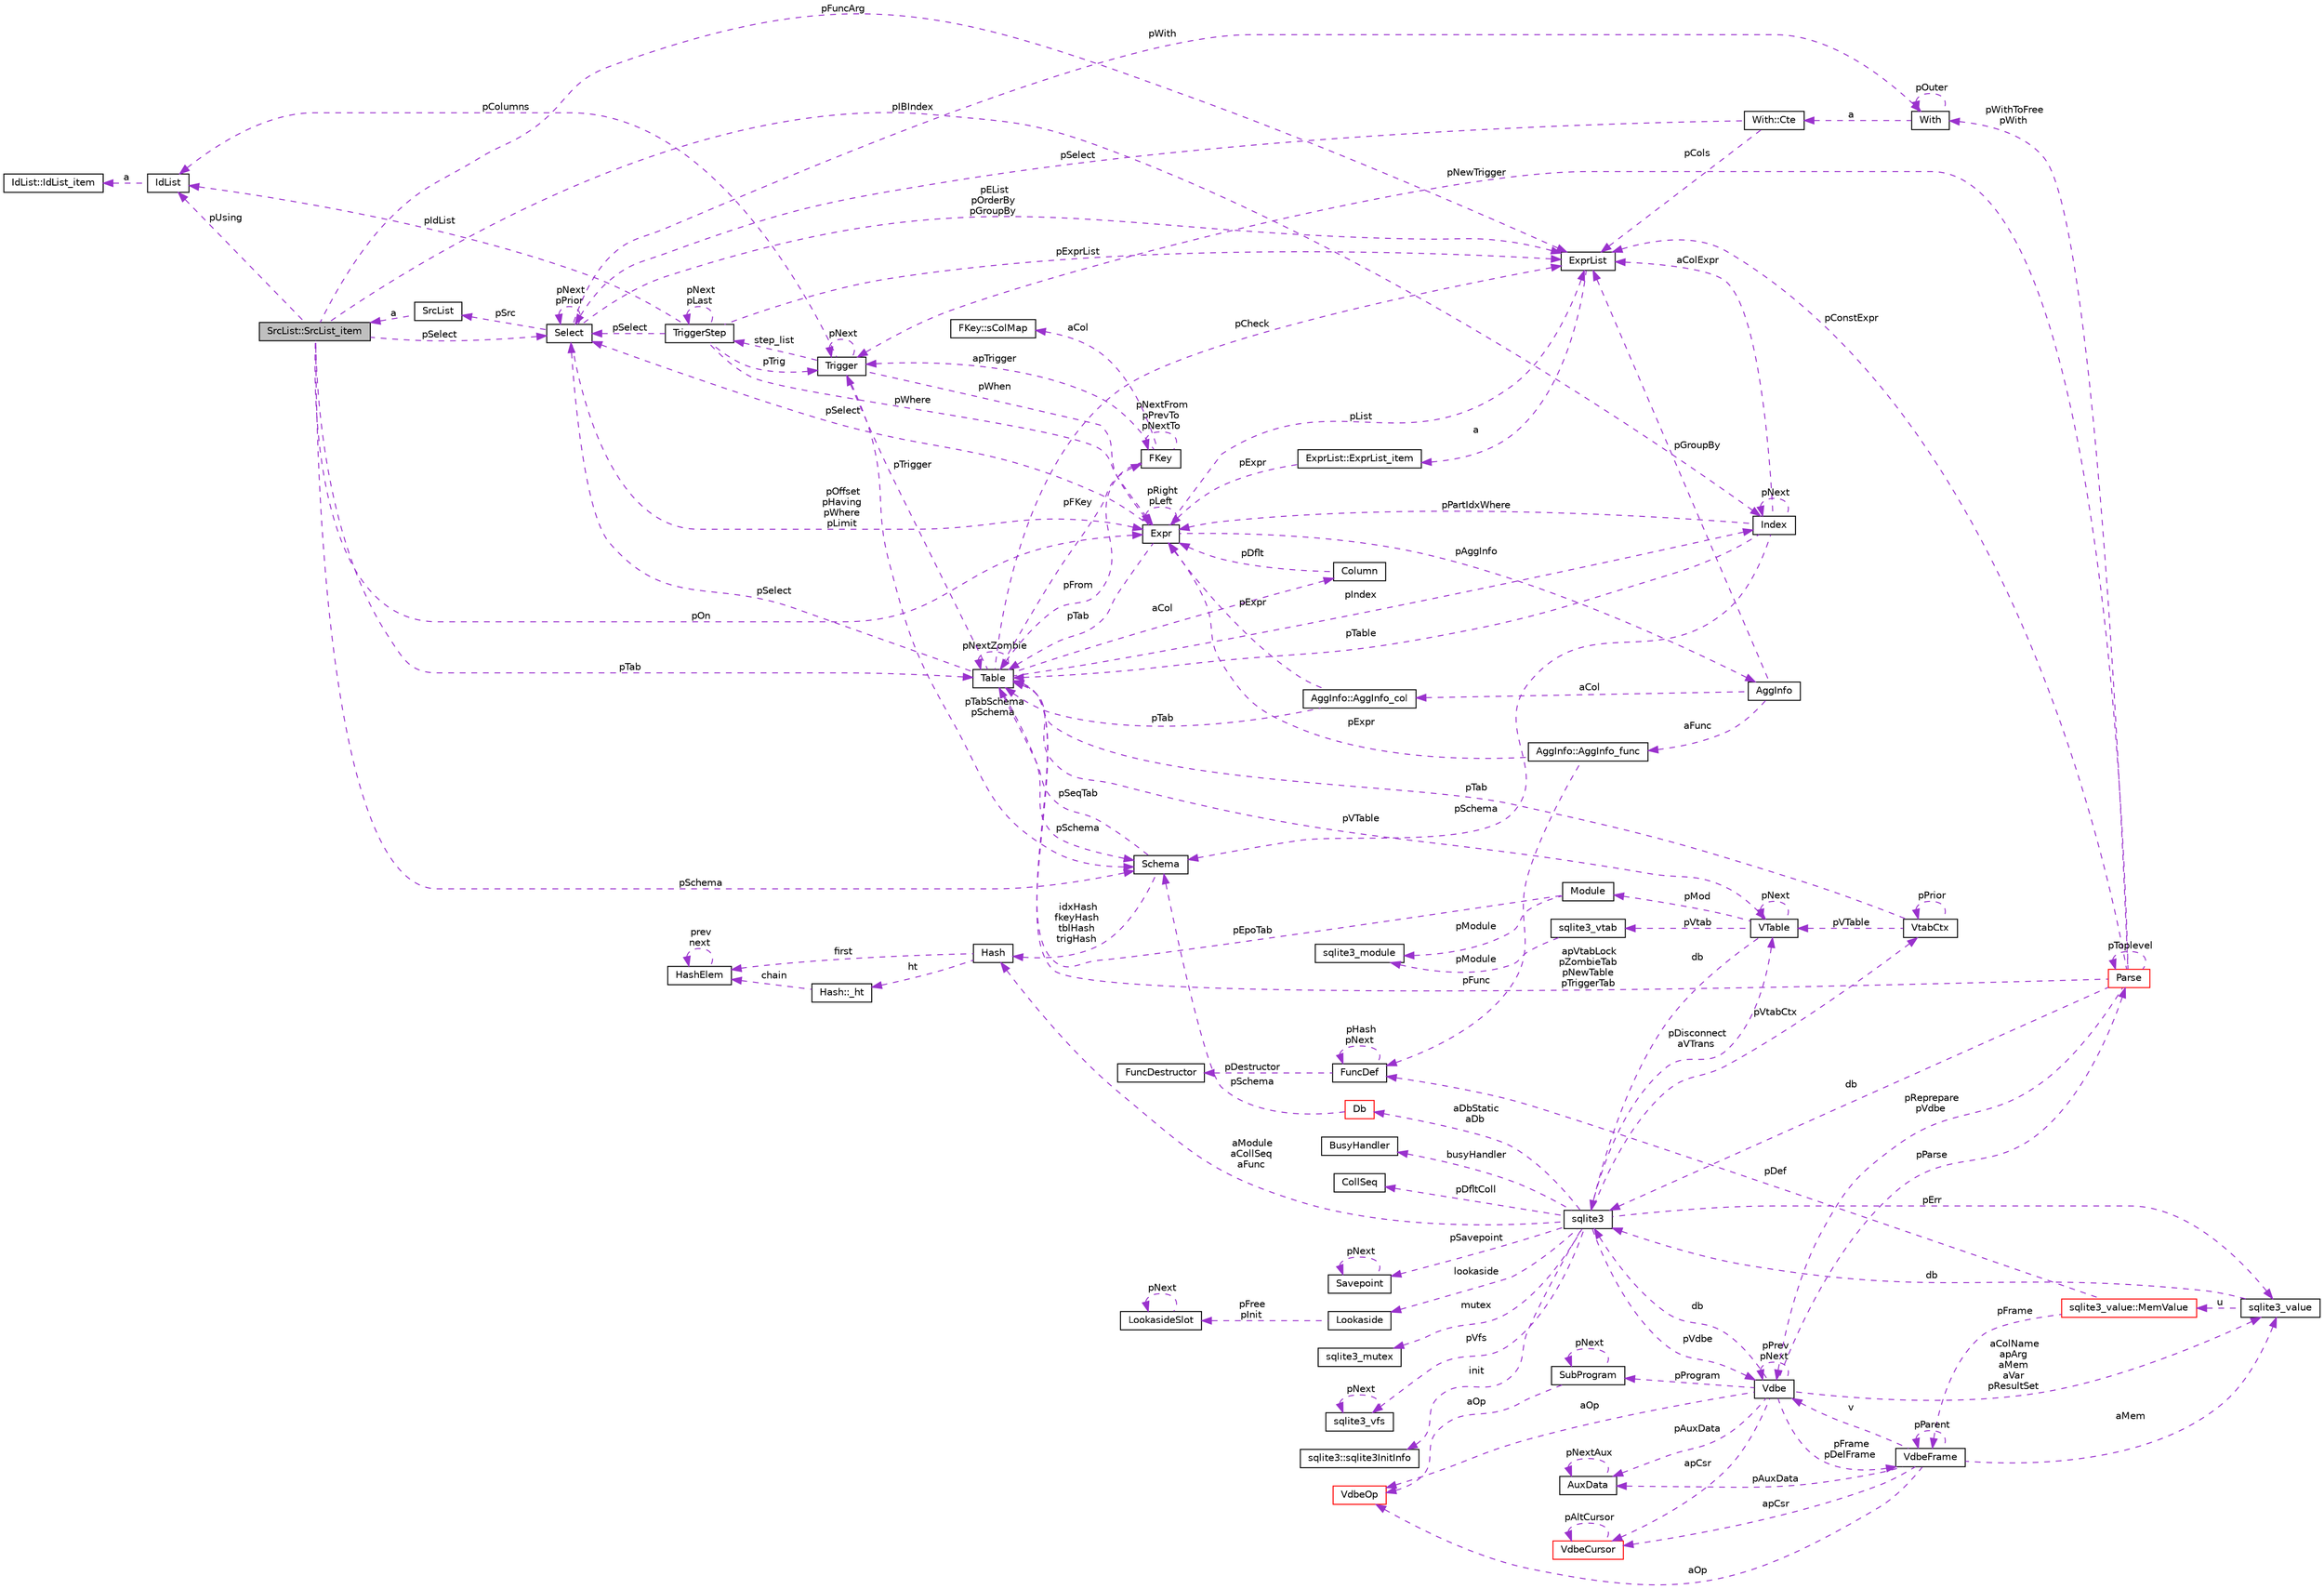 digraph "SrcList::SrcList_item"
{
  edge [fontname="Helvetica",fontsize="10",labelfontname="Helvetica",labelfontsize="10"];
  node [fontname="Helvetica",fontsize="10",shape=record];
  rankdir="LR";
  Node1 [label="SrcList::SrcList_item",height=0.2,width=0.4,color="black", fillcolor="grey75", style="filled", fontcolor="black"];
  Node2 -> Node1 [dir="back",color="darkorchid3",fontsize="10",style="dashed",label=" pSchema" ,fontname="Helvetica"];
  Node2 [label="Schema",height=0.2,width=0.4,color="black", fillcolor="white", style="filled",URL="$structSchema.html"];
  Node3 -> Node2 [dir="back",color="darkorchid3",fontsize="10",style="dashed",label=" pSeqTab" ,fontname="Helvetica"];
  Node3 [label="Table",height=0.2,width=0.4,color="black", fillcolor="white", style="filled",URL="$structTable.html"];
  Node2 -> Node3 [dir="back",color="darkorchid3",fontsize="10",style="dashed",label=" pSchema" ,fontname="Helvetica"];
  Node4 -> Node3 [dir="back",color="darkorchid3",fontsize="10",style="dashed",label=" aCol" ,fontname="Helvetica"];
  Node4 [label="Column",height=0.2,width=0.4,color="black", fillcolor="white", style="filled",URL="$structColumn.html"];
  Node5 -> Node4 [dir="back",color="darkorchid3",fontsize="10",style="dashed",label=" pDflt" ,fontname="Helvetica"];
  Node5 [label="Expr",height=0.2,width=0.4,color="black", fillcolor="white", style="filled",URL="$structExpr.html"];
  Node6 -> Node5 [dir="back",color="darkorchid3",fontsize="10",style="dashed",label=" pAggInfo" ,fontname="Helvetica"];
  Node6 [label="AggInfo",height=0.2,width=0.4,color="black", fillcolor="white", style="filled",URL="$structAggInfo.html"];
  Node7 -> Node6 [dir="back",color="darkorchid3",fontsize="10",style="dashed",label=" aCol" ,fontname="Helvetica"];
  Node7 [label="AggInfo::AggInfo_col",height=0.2,width=0.4,color="black", fillcolor="white", style="filled",URL="$structAggInfo_1_1AggInfo__col.html"];
  Node5 -> Node7 [dir="back",color="darkorchid3",fontsize="10",style="dashed",label=" pExpr" ,fontname="Helvetica"];
  Node3 -> Node7 [dir="back",color="darkorchid3",fontsize="10",style="dashed",label=" pTab" ,fontname="Helvetica"];
  Node8 -> Node6 [dir="back",color="darkorchid3",fontsize="10",style="dashed",label=" aFunc" ,fontname="Helvetica"];
  Node8 [label="AggInfo::AggInfo_func",height=0.2,width=0.4,color="black", fillcolor="white", style="filled",URL="$structAggInfo_1_1AggInfo__func.html"];
  Node5 -> Node8 [dir="back",color="darkorchid3",fontsize="10",style="dashed",label=" pExpr" ,fontname="Helvetica"];
  Node9 -> Node8 [dir="back",color="darkorchid3",fontsize="10",style="dashed",label=" pFunc" ,fontname="Helvetica"];
  Node9 [label="FuncDef",height=0.2,width=0.4,color="black", fillcolor="white", style="filled",URL="$structFuncDef.html"];
  Node10 -> Node9 [dir="back",color="darkorchid3",fontsize="10",style="dashed",label=" pDestructor" ,fontname="Helvetica"];
  Node10 [label="FuncDestructor",height=0.2,width=0.4,color="black", fillcolor="white", style="filled",URL="$structFuncDestructor.html"];
  Node9 -> Node9 [dir="back",color="darkorchid3",fontsize="10",style="dashed",label=" pHash\npNext" ,fontname="Helvetica"];
  Node11 -> Node6 [dir="back",color="darkorchid3",fontsize="10",style="dashed",label=" pGroupBy" ,fontname="Helvetica"];
  Node11 [label="ExprList",height=0.2,width=0.4,color="black", fillcolor="white", style="filled",URL="$structExprList.html"];
  Node12 -> Node11 [dir="back",color="darkorchid3",fontsize="10",style="dashed",label=" a" ,fontname="Helvetica"];
  Node12 [label="ExprList::ExprList_item",height=0.2,width=0.4,color="black", fillcolor="white", style="filled",URL="$structExprList_1_1ExprList__item.html"];
  Node5 -> Node12 [dir="back",color="darkorchid3",fontsize="10",style="dashed",label=" pExpr" ,fontname="Helvetica"];
  Node5 -> Node5 [dir="back",color="darkorchid3",fontsize="10",style="dashed",label=" pRight\npLeft" ,fontname="Helvetica"];
  Node3 -> Node5 [dir="back",color="darkorchid3",fontsize="10",style="dashed",label=" pTab" ,fontname="Helvetica"];
  Node13 -> Node5 [dir="back",color="darkorchid3",fontsize="10",style="dashed",label=" pSelect" ,fontname="Helvetica"];
  Node13 [label="Select",height=0.2,width=0.4,color="black", fillcolor="white", style="filled",URL="$structSelect.html"];
  Node5 -> Node13 [dir="back",color="darkorchid3",fontsize="10",style="dashed",label=" pOffset\npHaving\npWhere\npLimit" ,fontname="Helvetica"];
  Node14 -> Node13 [dir="back",color="darkorchid3",fontsize="10",style="dashed",label=" pWith" ,fontname="Helvetica"];
  Node14 [label="With",height=0.2,width=0.4,color="black", fillcolor="white", style="filled",URL="$structWith.html"];
  Node15 -> Node14 [dir="back",color="darkorchid3",fontsize="10",style="dashed",label=" a" ,fontname="Helvetica"];
  Node15 [label="With::Cte",height=0.2,width=0.4,color="black", fillcolor="white", style="filled",URL="$structWith_1_1Cte.html"];
  Node13 -> Node15 [dir="back",color="darkorchid3",fontsize="10",style="dashed",label=" pSelect" ,fontname="Helvetica"];
  Node11 -> Node15 [dir="back",color="darkorchid3",fontsize="10",style="dashed",label=" pCols" ,fontname="Helvetica"];
  Node14 -> Node14 [dir="back",color="darkorchid3",fontsize="10",style="dashed",label=" pOuter" ,fontname="Helvetica"];
  Node13 -> Node13 [dir="back",color="darkorchid3",fontsize="10",style="dashed",label=" pNext\npPrior" ,fontname="Helvetica"];
  Node16 -> Node13 [dir="back",color="darkorchid3",fontsize="10",style="dashed",label=" pSrc" ,fontname="Helvetica"];
  Node16 [label="SrcList",height=0.2,width=0.4,color="black", fillcolor="white", style="filled",URL="$structSrcList.html"];
  Node1 -> Node16 [dir="back",color="darkorchid3",fontsize="10",style="dashed",label=" a" ,fontname="Helvetica"];
  Node11 -> Node13 [dir="back",color="darkorchid3",fontsize="10",style="dashed",label=" pEList\npOrderBy\npGroupBy" ,fontname="Helvetica"];
  Node11 -> Node5 [dir="back",color="darkorchid3",fontsize="10",style="dashed",label=" pList" ,fontname="Helvetica"];
  Node17 -> Node3 [dir="back",color="darkorchid3",fontsize="10",style="dashed",label=" pFKey" ,fontname="Helvetica"];
  Node17 [label="FKey",height=0.2,width=0.4,color="black", fillcolor="white", style="filled",URL="$structFKey.html"];
  Node18 -> Node17 [dir="back",color="darkorchid3",fontsize="10",style="dashed",label=" aCol" ,fontname="Helvetica"];
  Node18 [label="FKey::sColMap",height=0.2,width=0.4,color="black", fillcolor="white", style="filled",URL="$structFKey_1_1sColMap.html"];
  Node17 -> Node17 [dir="back",color="darkorchid3",fontsize="10",style="dashed",label=" pNextFrom\npPrevTo\npNextTo" ,fontname="Helvetica"];
  Node3 -> Node17 [dir="back",color="darkorchid3",fontsize="10",style="dashed",label=" pFrom" ,fontname="Helvetica"];
  Node19 -> Node17 [dir="back",color="darkorchid3",fontsize="10",style="dashed",label=" apTrigger" ,fontname="Helvetica"];
  Node19 [label="Trigger",height=0.2,width=0.4,color="black", fillcolor="white", style="filled",URL="$structTrigger.html"];
  Node20 -> Node19 [dir="back",color="darkorchid3",fontsize="10",style="dashed",label=" step_list" ,fontname="Helvetica"];
  Node20 [label="TriggerStep",height=0.2,width=0.4,color="black", fillcolor="white", style="filled",URL="$structTriggerStep.html"];
  Node20 -> Node20 [dir="back",color="darkorchid3",fontsize="10",style="dashed",label=" pNext\npLast" ,fontname="Helvetica"];
  Node5 -> Node20 [dir="back",color="darkorchid3",fontsize="10",style="dashed",label=" pWhere" ,fontname="Helvetica"];
  Node21 -> Node20 [dir="back",color="darkorchid3",fontsize="10",style="dashed",label=" pIdList" ,fontname="Helvetica"];
  Node21 [label="IdList",height=0.2,width=0.4,color="black", fillcolor="white", style="filled",URL="$structIdList.html"];
  Node22 -> Node21 [dir="back",color="darkorchid3",fontsize="10",style="dashed",label=" a" ,fontname="Helvetica"];
  Node22 [label="IdList::IdList_item",height=0.2,width=0.4,color="black", fillcolor="white", style="filled",URL="$structIdList_1_1IdList__item.html"];
  Node13 -> Node20 [dir="back",color="darkorchid3",fontsize="10",style="dashed",label=" pSelect" ,fontname="Helvetica"];
  Node19 -> Node20 [dir="back",color="darkorchid3",fontsize="10",style="dashed",label=" pTrig" ,fontname="Helvetica"];
  Node11 -> Node20 [dir="back",color="darkorchid3",fontsize="10",style="dashed",label=" pExprList" ,fontname="Helvetica"];
  Node2 -> Node19 [dir="back",color="darkorchid3",fontsize="10",style="dashed",label=" pTabSchema\npSchema" ,fontname="Helvetica"];
  Node5 -> Node19 [dir="back",color="darkorchid3",fontsize="10",style="dashed",label=" pWhen" ,fontname="Helvetica"];
  Node21 -> Node19 [dir="back",color="darkorchid3",fontsize="10",style="dashed",label=" pColumns" ,fontname="Helvetica"];
  Node19 -> Node19 [dir="back",color="darkorchid3",fontsize="10",style="dashed",label=" pNext" ,fontname="Helvetica"];
  Node23 -> Node3 [dir="back",color="darkorchid3",fontsize="10",style="dashed",label=" pVTable" ,fontname="Helvetica"];
  Node23 [label="VTable",height=0.2,width=0.4,color="black", fillcolor="white", style="filled",URL="$structVTable.html"];
  Node24 -> Node23 [dir="back",color="darkorchid3",fontsize="10",style="dashed",label=" db" ,fontname="Helvetica"];
  Node24 [label="sqlite3",height=0.2,width=0.4,color="black", fillcolor="white", style="filled",URL="$structsqlite3.html"];
  Node25 -> Node24 [dir="back",color="darkorchid3",fontsize="10",style="dashed",label=" pVdbe" ,fontname="Helvetica"];
  Node25 [label="Vdbe",height=0.2,width=0.4,color="black", fillcolor="white", style="filled",URL="$structVdbe.html"];
  Node25 -> Node25 [dir="back",color="darkorchid3",fontsize="10",style="dashed",label=" pPrev\npNext" ,fontname="Helvetica"];
  Node24 -> Node25 [dir="back",color="darkorchid3",fontsize="10",style="dashed",label=" db" ,fontname="Helvetica"];
  Node26 -> Node25 [dir="back",color="darkorchid3",fontsize="10",style="dashed",label=" aColName\napArg\naMem\naVar\npResultSet" ,fontname="Helvetica"];
  Node26 [label="sqlite3_value",height=0.2,width=0.4,color="black", fillcolor="white", style="filled",URL="$structsqlite3__value.html"];
  Node24 -> Node26 [dir="back",color="darkorchid3",fontsize="10",style="dashed",label=" db" ,fontname="Helvetica"];
  Node27 -> Node26 [dir="back",color="darkorchid3",fontsize="10",style="dashed",label=" u" ,fontname="Helvetica"];
  Node27 [label="sqlite3_value::MemValue",height=0.2,width=0.4,color="red", fillcolor="white", style="filled",URL="$unionsqlite3__value_1_1MemValue.html"];
  Node28 -> Node27 [dir="back",color="darkorchid3",fontsize="10",style="dashed",label=" pFrame" ,fontname="Helvetica"];
  Node28 [label="VdbeFrame",height=0.2,width=0.4,color="black", fillcolor="white", style="filled",URL="$structVdbeFrame.html"];
  Node25 -> Node28 [dir="back",color="darkorchid3",fontsize="10",style="dashed",label=" v" ,fontname="Helvetica"];
  Node26 -> Node28 [dir="back",color="darkorchid3",fontsize="10",style="dashed",label=" aMem" ,fontname="Helvetica"];
  Node28 -> Node28 [dir="back",color="darkorchid3",fontsize="10",style="dashed",label=" pParent" ,fontname="Helvetica"];
  Node29 -> Node28 [dir="back",color="darkorchid3",fontsize="10",style="dashed",label=" pAuxData" ,fontname="Helvetica"];
  Node29 [label="AuxData",height=0.2,width=0.4,color="black", fillcolor="white", style="filled",URL="$structAuxData.html"];
  Node29 -> Node29 [dir="back",color="darkorchid3",fontsize="10",style="dashed",label=" pNextAux" ,fontname="Helvetica"];
  Node30 -> Node28 [dir="back",color="darkorchid3",fontsize="10",style="dashed",label=" apCsr" ,fontname="Helvetica"];
  Node30 [label="VdbeCursor",height=0.2,width=0.4,color="red", fillcolor="white", style="filled",URL="$structVdbeCursor.html"];
  Node30 -> Node30 [dir="back",color="darkorchid3",fontsize="10",style="dashed",label=" pAltCursor" ,fontname="Helvetica"];
  Node31 -> Node28 [dir="back",color="darkorchid3",fontsize="10",style="dashed",label=" aOp" ,fontname="Helvetica"];
  Node31 [label="VdbeOp",height=0.2,width=0.4,color="red", fillcolor="white", style="filled",URL="$structVdbeOp.html"];
  Node9 -> Node27 [dir="back",color="darkorchid3",fontsize="10",style="dashed",label=" pDef" ,fontname="Helvetica"];
  Node28 -> Node25 [dir="back",color="darkorchid3",fontsize="10",style="dashed",label=" pFrame\npDelFrame" ,fontname="Helvetica"];
  Node29 -> Node25 [dir="back",color="darkorchid3",fontsize="10",style="dashed",label=" pAuxData" ,fontname="Helvetica"];
  Node32 -> Node25 [dir="back",color="darkorchid3",fontsize="10",style="dashed",label=" pProgram" ,fontname="Helvetica"];
  Node32 [label="SubProgram",height=0.2,width=0.4,color="black", fillcolor="white", style="filled",URL="$structSubProgram.html"];
  Node32 -> Node32 [dir="back",color="darkorchid3",fontsize="10",style="dashed",label=" pNext" ,fontname="Helvetica"];
  Node31 -> Node32 [dir="back",color="darkorchid3",fontsize="10",style="dashed",label=" aOp" ,fontname="Helvetica"];
  Node30 -> Node25 [dir="back",color="darkorchid3",fontsize="10",style="dashed",label=" apCsr" ,fontname="Helvetica"];
  Node33 -> Node25 [dir="back",color="darkorchid3",fontsize="10",style="dashed",label=" pParse" ,fontname="Helvetica"];
  Node33 [label="Parse",height=0.2,width=0.4,color="red", fillcolor="white", style="filled",URL="$structParse.html"];
  Node25 -> Node33 [dir="back",color="darkorchid3",fontsize="10",style="dashed",label=" pReprepare\npVdbe" ,fontname="Helvetica"];
  Node24 -> Node33 [dir="back",color="darkorchid3",fontsize="10",style="dashed",label=" db" ,fontname="Helvetica"];
  Node14 -> Node33 [dir="back",color="darkorchid3",fontsize="10",style="dashed",label=" pWithToFree\npWith" ,fontname="Helvetica"];
  Node3 -> Node33 [dir="back",color="darkorchid3",fontsize="10",style="dashed",label=" apVtabLock\npZombieTab\npNewTable\npTriggerTab" ,fontname="Helvetica"];
  Node19 -> Node33 [dir="back",color="darkorchid3",fontsize="10",style="dashed",label=" pNewTrigger" ,fontname="Helvetica"];
  Node11 -> Node33 [dir="back",color="darkorchid3",fontsize="10",style="dashed",label=" pConstExpr" ,fontname="Helvetica"];
  Node33 -> Node33 [dir="back",color="darkorchid3",fontsize="10",style="dashed",label=" pToplevel" ,fontname="Helvetica"];
  Node31 -> Node25 [dir="back",color="darkorchid3",fontsize="10",style="dashed",label=" aOp" ,fontname="Helvetica"];
  Node34 -> Node24 [dir="back",color="darkorchid3",fontsize="10",style="dashed",label=" pSavepoint" ,fontname="Helvetica"];
  Node34 [label="Savepoint",height=0.2,width=0.4,color="black", fillcolor="white", style="filled",URL="$structSavepoint.html"];
  Node34 -> Node34 [dir="back",color="darkorchid3",fontsize="10",style="dashed",label=" pNext" ,fontname="Helvetica"];
  Node35 -> Node24 [dir="back",color="darkorchid3",fontsize="10",style="dashed",label=" lookaside" ,fontname="Helvetica"];
  Node35 [label="Lookaside",height=0.2,width=0.4,color="black", fillcolor="white", style="filled",URL="$structLookaside.html"];
  Node36 -> Node35 [dir="back",color="darkorchid3",fontsize="10",style="dashed",label=" pFree\npInit" ,fontname="Helvetica"];
  Node36 [label="LookasideSlot",height=0.2,width=0.4,color="black", fillcolor="white", style="filled",URL="$structLookasideSlot.html"];
  Node36 -> Node36 [dir="back",color="darkorchid3",fontsize="10",style="dashed",label=" pNext" ,fontname="Helvetica"];
  Node26 -> Node24 [dir="back",color="darkorchid3",fontsize="10",style="dashed",label=" pErr" ,fontname="Helvetica"];
  Node37 -> Node24 [dir="back",color="darkorchid3",fontsize="10",style="dashed",label=" mutex" ,fontname="Helvetica"];
  Node37 [label="sqlite3_mutex",height=0.2,width=0.4,color="black", fillcolor="white", style="filled",URL="$structsqlite3__mutex.html"];
  Node38 -> Node24 [dir="back",color="darkorchid3",fontsize="10",style="dashed",label=" pVfs" ,fontname="Helvetica"];
  Node38 [label="sqlite3_vfs",height=0.2,width=0.4,color="black", fillcolor="white", style="filled",URL="$structsqlite3__vfs.html"];
  Node38 -> Node38 [dir="back",color="darkorchid3",fontsize="10",style="dashed",label=" pNext" ,fontname="Helvetica"];
  Node39 -> Node24 [dir="back",color="darkorchid3",fontsize="10",style="dashed",label=" init" ,fontname="Helvetica"];
  Node39 [label="sqlite3::sqlite3InitInfo",height=0.2,width=0.4,color="black", fillcolor="white", style="filled",URL="$structsqlite3_1_1sqlite3InitInfo.html"];
  Node40 -> Node24 [dir="back",color="darkorchid3",fontsize="10",style="dashed",label=" busyHandler" ,fontname="Helvetica"];
  Node40 [label="BusyHandler",height=0.2,width=0.4,color="black", fillcolor="white", style="filled",URL="$structBusyHandler.html"];
  Node41 -> Node24 [dir="back",color="darkorchid3",fontsize="10",style="dashed",label=" pVtabCtx" ,fontname="Helvetica"];
  Node41 [label="VtabCtx",height=0.2,width=0.4,color="black", fillcolor="white", style="filled",URL="$structVtabCtx.html"];
  Node41 -> Node41 [dir="back",color="darkorchid3",fontsize="10",style="dashed",label=" pPrior" ,fontname="Helvetica"];
  Node23 -> Node41 [dir="back",color="darkorchid3",fontsize="10",style="dashed",label=" pVTable" ,fontname="Helvetica"];
  Node3 -> Node41 [dir="back",color="darkorchid3",fontsize="10",style="dashed",label=" pTab" ,fontname="Helvetica"];
  Node42 -> Node24 [dir="back",color="darkorchid3",fontsize="10",style="dashed",label=" pDfltColl" ,fontname="Helvetica"];
  Node42 [label="CollSeq",height=0.2,width=0.4,color="black", fillcolor="white", style="filled",URL="$structCollSeq.html"];
  Node23 -> Node24 [dir="back",color="darkorchid3",fontsize="10",style="dashed",label=" pDisconnect\naVTrans" ,fontname="Helvetica"];
  Node43 -> Node24 [dir="back",color="darkorchid3",fontsize="10",style="dashed",label=" aDbStatic\naDb" ,fontname="Helvetica"];
  Node43 [label="Db",height=0.2,width=0.4,color="red", fillcolor="white", style="filled",URL="$structDb.html"];
  Node2 -> Node43 [dir="back",color="darkorchid3",fontsize="10",style="dashed",label=" pSchema" ,fontname="Helvetica"];
  Node44 -> Node24 [dir="back",color="darkorchid3",fontsize="10",style="dashed",label=" aModule\naCollSeq\naFunc" ,fontname="Helvetica"];
  Node44 [label="Hash",height=0.2,width=0.4,color="black", fillcolor="white", style="filled",URL="$structHash.html"];
  Node45 -> Node44 [dir="back",color="darkorchid3",fontsize="10",style="dashed",label=" ht" ,fontname="Helvetica"];
  Node45 [label="Hash::_ht",height=0.2,width=0.4,color="black", fillcolor="white", style="filled",URL="$structHash_1_1__ht.html"];
  Node46 -> Node45 [dir="back",color="darkorchid3",fontsize="10",style="dashed",label=" chain" ,fontname="Helvetica"];
  Node46 [label="HashElem",height=0.2,width=0.4,color="black", fillcolor="white", style="filled",URL="$structHashElem.html"];
  Node46 -> Node46 [dir="back",color="darkorchid3",fontsize="10",style="dashed",label=" prev\nnext" ,fontname="Helvetica"];
  Node46 -> Node44 [dir="back",color="darkorchid3",fontsize="10",style="dashed",label=" first" ,fontname="Helvetica"];
  Node23 -> Node23 [dir="back",color="darkorchid3",fontsize="10",style="dashed",label=" pNext" ,fontname="Helvetica"];
  Node47 -> Node23 [dir="back",color="darkorchid3",fontsize="10",style="dashed",label=" pMod" ,fontname="Helvetica"];
  Node47 [label="Module",height=0.2,width=0.4,color="black", fillcolor="white", style="filled",URL="$structModule.html"];
  Node48 -> Node47 [dir="back",color="darkorchid3",fontsize="10",style="dashed",label=" pModule" ,fontname="Helvetica"];
  Node48 [label="sqlite3_module",height=0.2,width=0.4,color="black", fillcolor="white", style="filled",URL="$structsqlite3__module.html"];
  Node3 -> Node47 [dir="back",color="darkorchid3",fontsize="10",style="dashed",label=" pEpoTab" ,fontname="Helvetica"];
  Node49 -> Node23 [dir="back",color="darkorchid3",fontsize="10",style="dashed",label=" pVtab" ,fontname="Helvetica"];
  Node49 [label="sqlite3_vtab",height=0.2,width=0.4,color="black", fillcolor="white", style="filled",URL="$structsqlite3__vtab.html"];
  Node48 -> Node49 [dir="back",color="darkorchid3",fontsize="10",style="dashed",label=" pModule" ,fontname="Helvetica"];
  Node3 -> Node3 [dir="back",color="darkorchid3",fontsize="10",style="dashed",label=" pNextZombie" ,fontname="Helvetica"];
  Node19 -> Node3 [dir="back",color="darkorchid3",fontsize="10",style="dashed",label=" pTrigger" ,fontname="Helvetica"];
  Node13 -> Node3 [dir="back",color="darkorchid3",fontsize="10",style="dashed",label=" pSelect" ,fontname="Helvetica"];
  Node11 -> Node3 [dir="back",color="darkorchid3",fontsize="10",style="dashed",label=" pCheck" ,fontname="Helvetica"];
  Node50 -> Node3 [dir="back",color="darkorchid3",fontsize="10",style="dashed",label=" pIndex" ,fontname="Helvetica"];
  Node50 [label="Index",height=0.2,width=0.4,color="black", fillcolor="white", style="filled",URL="$structIndex.html"];
  Node2 -> Node50 [dir="back",color="darkorchid3",fontsize="10",style="dashed",label=" pSchema" ,fontname="Helvetica"];
  Node5 -> Node50 [dir="back",color="darkorchid3",fontsize="10",style="dashed",label=" pPartIdxWhere" ,fontname="Helvetica"];
  Node3 -> Node50 [dir="back",color="darkorchid3",fontsize="10",style="dashed",label=" pTable" ,fontname="Helvetica"];
  Node11 -> Node50 [dir="back",color="darkorchid3",fontsize="10",style="dashed",label=" aColExpr" ,fontname="Helvetica"];
  Node50 -> Node50 [dir="back",color="darkorchid3",fontsize="10",style="dashed",label=" pNext" ,fontname="Helvetica"];
  Node44 -> Node2 [dir="back",color="darkorchid3",fontsize="10",style="dashed",label=" idxHash\nfkeyHash\ntblHash\ntrigHash" ,fontname="Helvetica"];
  Node5 -> Node1 [dir="back",color="darkorchid3",fontsize="10",style="dashed",label=" pOn" ,fontname="Helvetica"];
  Node21 -> Node1 [dir="back",color="darkorchid3",fontsize="10",style="dashed",label=" pUsing" ,fontname="Helvetica"];
  Node3 -> Node1 [dir="back",color="darkorchid3",fontsize="10",style="dashed",label=" pTab" ,fontname="Helvetica"];
  Node13 -> Node1 [dir="back",color="darkorchid3",fontsize="10",style="dashed",label=" pSelect" ,fontname="Helvetica"];
  Node50 -> Node1 [dir="back",color="darkorchid3",fontsize="10",style="dashed",label=" pIBIndex" ,fontname="Helvetica"];
  Node11 -> Node1 [dir="back",color="darkorchid3",fontsize="10",style="dashed",label=" pFuncArg" ,fontname="Helvetica"];
}
